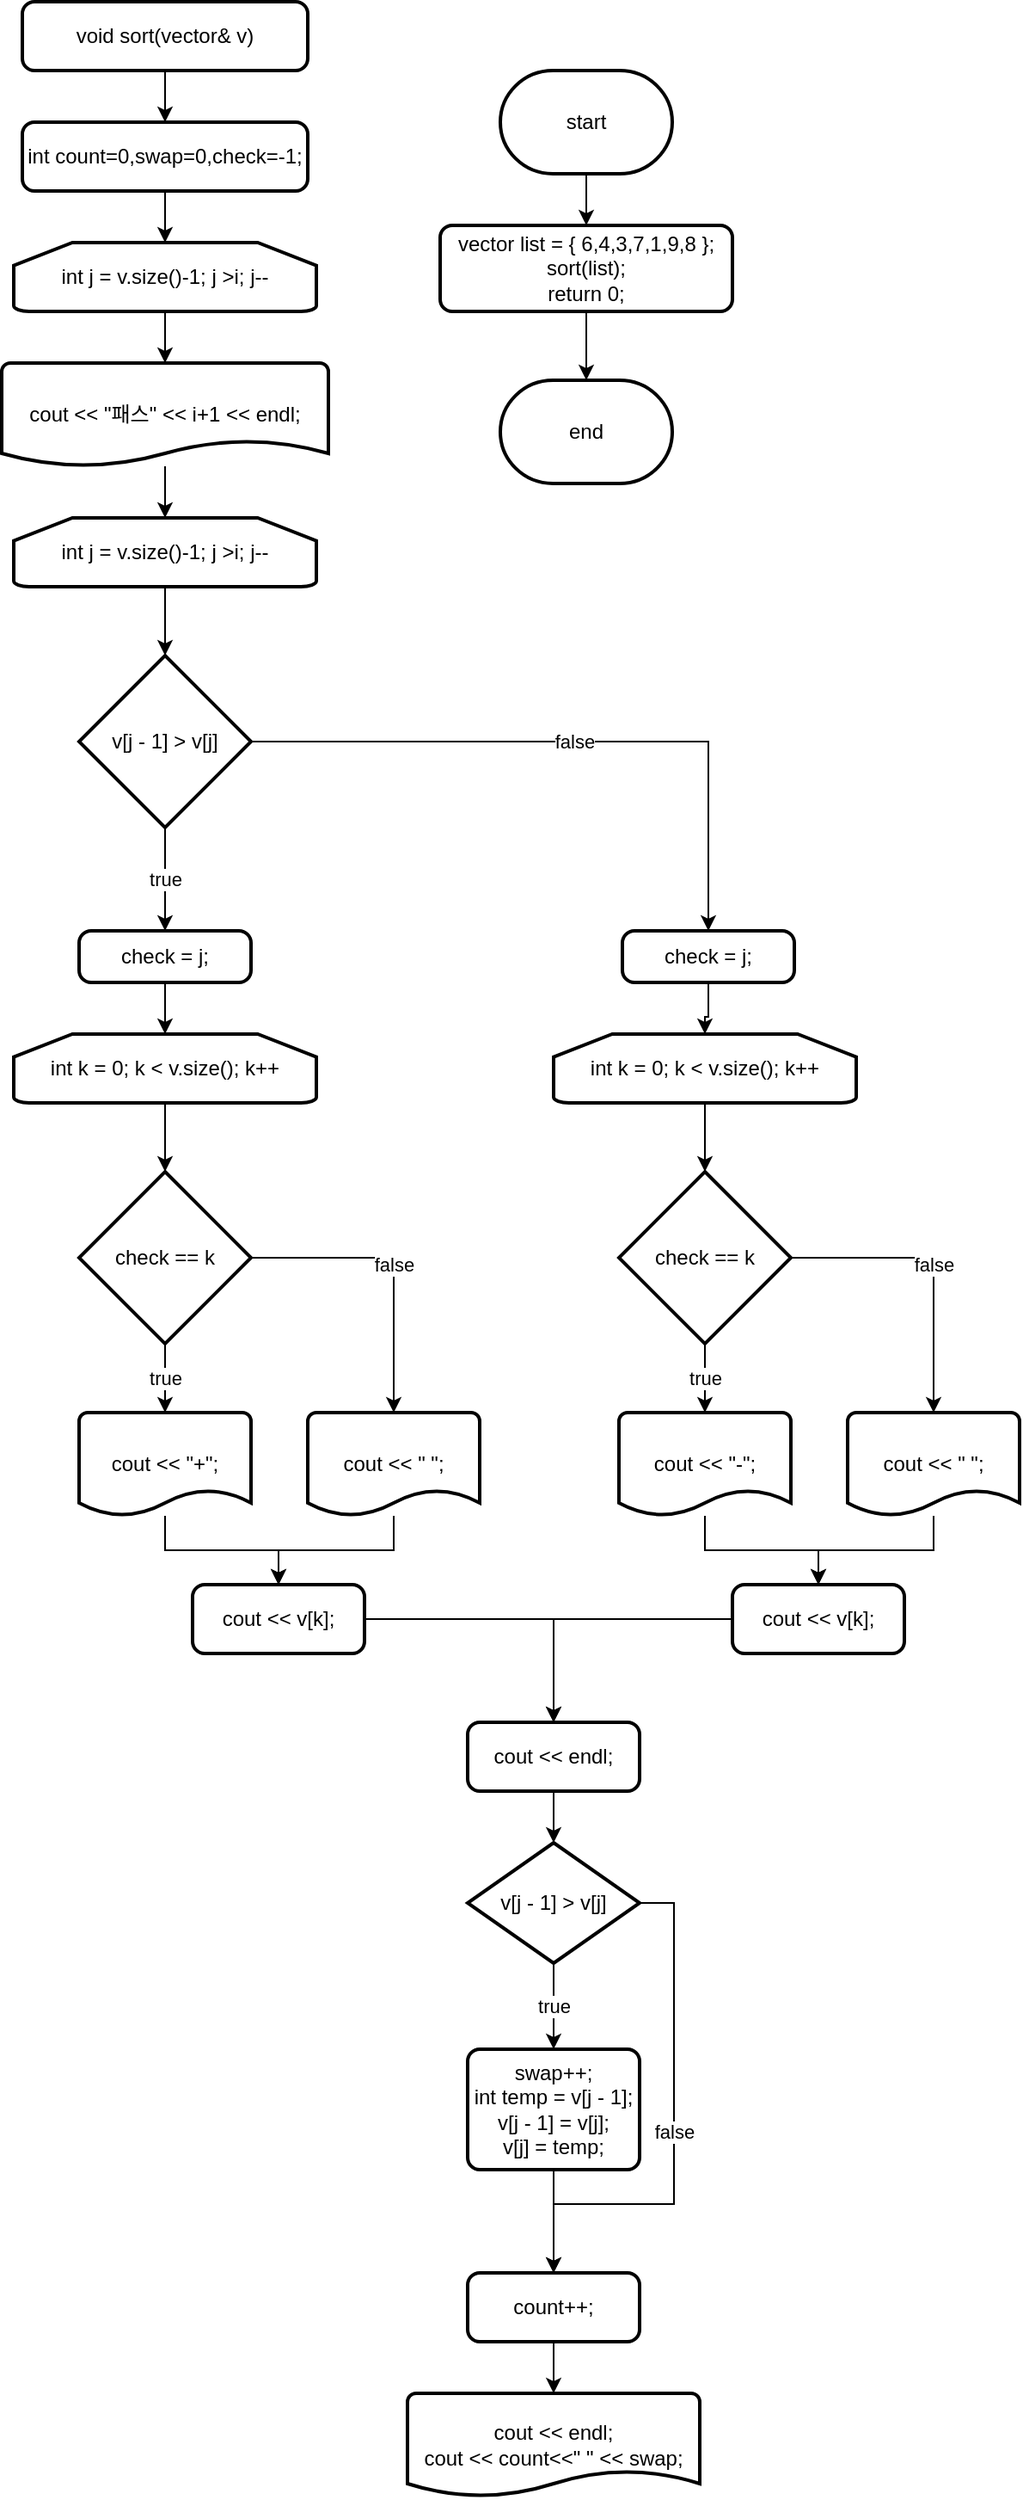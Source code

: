 <mxfile version="20.0.1" type="github">
  <diagram id="BawupxP2Md3fQ7Jq_-S_" name="Page-1">
    <mxGraphModel dx="1791" dy="1878" grid="1" gridSize="10" guides="1" tooltips="1" connect="1" arrows="1" fold="1" page="1" pageScale="1" pageWidth="827" pageHeight="1169" math="0" shadow="0">
      <root>
        <mxCell id="0" />
        <mxCell id="1" parent="0" />
        <mxCell id="lVgsKW6Jp4lGQOpOUO88-2" style="edgeStyle=orthogonalEdgeStyle;rounded=0;orthogonalLoop=1;jettySize=auto;html=1;" edge="1" parent="1" source="lVgsKW6Jp4lGQOpOUO88-1" target="lVgsKW6Jp4lGQOpOUO88-3">
          <mxGeometry relative="1" as="geometry">
            <mxPoint x="410" y="140" as="targetPoint" />
          </mxGeometry>
        </mxCell>
        <mxCell id="lVgsKW6Jp4lGQOpOUO88-1" value="start" style="strokeWidth=2;html=1;shape=mxgraph.flowchart.terminator;whiteSpace=wrap;" vertex="1" parent="1">
          <mxGeometry x="360" y="60" width="100" height="60" as="geometry" />
        </mxCell>
        <mxCell id="lVgsKW6Jp4lGQOpOUO88-6" style="edgeStyle=orthogonalEdgeStyle;rounded=0;orthogonalLoop=1;jettySize=auto;html=1;entryX=0.5;entryY=0;entryDx=0;entryDy=0;entryPerimeter=0;" edge="1" parent="1" source="lVgsKW6Jp4lGQOpOUO88-3" target="lVgsKW6Jp4lGQOpOUO88-5">
          <mxGeometry relative="1" as="geometry" />
        </mxCell>
        <mxCell id="lVgsKW6Jp4lGQOpOUO88-3" value="vector&lt;int&gt; list = { 6,4,3,7,1,9,8 };&#xa;	sort(list);&#xa;	return 0;" style="rounded=1;whiteSpace=wrap;html=1;absoluteArcSize=1;arcSize=14;strokeWidth=2;" vertex="1" parent="1">
          <mxGeometry x="325" y="150" width="170" height="50" as="geometry" />
        </mxCell>
        <mxCell id="lVgsKW6Jp4lGQOpOUO88-7" style="edgeStyle=orthogonalEdgeStyle;rounded=0;orthogonalLoop=1;jettySize=auto;html=1;entryX=0.5;entryY=0;entryDx=0;entryDy=0;" edge="1" parent="1" source="lVgsKW6Jp4lGQOpOUO88-4" target="lVgsKW6Jp4lGQOpOUO88-8">
          <mxGeometry relative="1" as="geometry">
            <mxPoint x="165" y="100" as="targetPoint" />
          </mxGeometry>
        </mxCell>
        <mxCell id="lVgsKW6Jp4lGQOpOUO88-4" value="void sort(vector&lt;int&gt;&amp; v)" style="rounded=1;whiteSpace=wrap;html=1;absoluteArcSize=1;arcSize=14;strokeWidth=2;" vertex="1" parent="1">
          <mxGeometry x="82" y="20" width="166" height="40" as="geometry" />
        </mxCell>
        <mxCell id="lVgsKW6Jp4lGQOpOUO88-5" value="end" style="strokeWidth=2;html=1;shape=mxgraph.flowchart.terminator;whiteSpace=wrap;" vertex="1" parent="1">
          <mxGeometry x="360" y="240" width="100" height="60" as="geometry" />
        </mxCell>
        <mxCell id="lVgsKW6Jp4lGQOpOUO88-9" style="edgeStyle=orthogonalEdgeStyle;rounded=0;orthogonalLoop=1;jettySize=auto;html=1;entryX=0.5;entryY=0;entryDx=0;entryDy=0;entryPerimeter=0;" edge="1" parent="1" source="lVgsKW6Jp4lGQOpOUO88-8" target="lVgsKW6Jp4lGQOpOUO88-26">
          <mxGeometry relative="1" as="geometry">
            <mxPoint x="165" y="180" as="targetPoint" />
          </mxGeometry>
        </mxCell>
        <mxCell id="lVgsKW6Jp4lGQOpOUO88-8" value="int count=0,swap=0,check=-1;" style="rounded=1;whiteSpace=wrap;html=1;absoluteArcSize=1;arcSize=14;strokeWidth=2;" vertex="1" parent="1">
          <mxGeometry x="82" y="90" width="166" height="40" as="geometry" />
        </mxCell>
        <mxCell id="lVgsKW6Jp4lGQOpOUO88-11" style="edgeStyle=orthogonalEdgeStyle;rounded=0;orthogonalLoop=1;jettySize=auto;html=1;entryX=0.5;entryY=0;entryDx=0;entryDy=0;entryPerimeter=0;" edge="1" parent="1" source="lVgsKW6Jp4lGQOpOUO88-10" target="lVgsKW6Jp4lGQOpOUO88-12">
          <mxGeometry relative="1" as="geometry">
            <mxPoint x="165" y="420" as="targetPoint" />
          </mxGeometry>
        </mxCell>
        <mxCell id="lVgsKW6Jp4lGQOpOUO88-10" value="int j = v.size()-1; j &gt;i; j--" style="strokeWidth=2;html=1;shape=mxgraph.flowchart.loop_limit;whiteSpace=wrap;" vertex="1" parent="1">
          <mxGeometry x="77" y="320" width="176" height="40" as="geometry" />
        </mxCell>
        <mxCell id="lVgsKW6Jp4lGQOpOUO88-13" value="true" style="edgeStyle=orthogonalEdgeStyle;rounded=0;orthogonalLoop=1;jettySize=auto;html=1;" edge="1" parent="1" source="lVgsKW6Jp4lGQOpOUO88-12" target="lVgsKW6Jp4lGQOpOUO88-14">
          <mxGeometry relative="1" as="geometry">
            <mxPoint x="165" y="540" as="targetPoint" />
          </mxGeometry>
        </mxCell>
        <mxCell id="lVgsKW6Jp4lGQOpOUO88-34" value="false" style="edgeStyle=orthogonalEdgeStyle;rounded=0;orthogonalLoop=1;jettySize=auto;html=1;entryX=0.5;entryY=0;entryDx=0;entryDy=0;" edge="1" parent="1" source="lVgsKW6Jp4lGQOpOUO88-12" target="lVgsKW6Jp4lGQOpOUO88-35">
          <mxGeometry relative="1" as="geometry">
            <mxPoint x="421" y="450" as="targetPoint" />
          </mxGeometry>
        </mxCell>
        <mxCell id="lVgsKW6Jp4lGQOpOUO88-12" value="v[j - 1] &gt; v[j]" style="strokeWidth=2;html=1;shape=mxgraph.flowchart.decision;whiteSpace=wrap;" vertex="1" parent="1">
          <mxGeometry x="115" y="400" width="100" height="100" as="geometry" />
        </mxCell>
        <mxCell id="lVgsKW6Jp4lGQOpOUO88-16" style="edgeStyle=orthogonalEdgeStyle;rounded=0;orthogonalLoop=1;jettySize=auto;html=1;entryX=0.5;entryY=0;entryDx=0;entryDy=0;entryPerimeter=0;" edge="1" parent="1" source="lVgsKW6Jp4lGQOpOUO88-14" target="lVgsKW6Jp4lGQOpOUO88-15">
          <mxGeometry relative="1" as="geometry" />
        </mxCell>
        <mxCell id="lVgsKW6Jp4lGQOpOUO88-14" value="check = j;" style="rounded=1;whiteSpace=wrap;html=1;absoluteArcSize=1;arcSize=14;strokeWidth=2;" vertex="1" parent="1">
          <mxGeometry x="115" y="560" width="100" height="30" as="geometry" />
        </mxCell>
        <mxCell id="lVgsKW6Jp4lGQOpOUO88-17" style="edgeStyle=orthogonalEdgeStyle;rounded=0;orthogonalLoop=1;jettySize=auto;html=1;" edge="1" parent="1" source="lVgsKW6Jp4lGQOpOUO88-15" target="lVgsKW6Jp4lGQOpOUO88-18">
          <mxGeometry relative="1" as="geometry">
            <mxPoint x="165" y="690" as="targetPoint" />
          </mxGeometry>
        </mxCell>
        <mxCell id="lVgsKW6Jp4lGQOpOUO88-15" value="int k = 0; k &lt; v.size(); k++" style="strokeWidth=2;html=1;shape=mxgraph.flowchart.loop_limit;whiteSpace=wrap;" vertex="1" parent="1">
          <mxGeometry x="77" y="620" width="176" height="40" as="geometry" />
        </mxCell>
        <mxCell id="lVgsKW6Jp4lGQOpOUO88-19" value="true" style="edgeStyle=orthogonalEdgeStyle;rounded=0;orthogonalLoop=1;jettySize=auto;html=1;entryX=0.5;entryY=0;entryDx=0;entryDy=0;entryPerimeter=0;" edge="1" parent="1" source="lVgsKW6Jp4lGQOpOUO88-18" target="lVgsKW6Jp4lGQOpOUO88-24">
          <mxGeometry relative="1" as="geometry">
            <mxPoint x="165" y="840" as="targetPoint" />
          </mxGeometry>
        </mxCell>
        <mxCell id="lVgsKW6Jp4lGQOpOUO88-21" value="false" style="edgeStyle=orthogonalEdgeStyle;rounded=0;orthogonalLoop=1;jettySize=auto;html=1;entryX=0.5;entryY=0;entryDx=0;entryDy=0;entryPerimeter=0;" edge="1" parent="1" source="lVgsKW6Jp4lGQOpOUO88-18" target="lVgsKW6Jp4lGQOpOUO88-30">
          <mxGeometry relative="1" as="geometry">
            <mxPoint x="281" y="750" as="targetPoint" />
            <Array as="points">
              <mxPoint x="298" y="750" />
            </Array>
          </mxGeometry>
        </mxCell>
        <mxCell id="lVgsKW6Jp4lGQOpOUO88-18" value="check == k" style="strokeWidth=2;html=1;shape=mxgraph.flowchart.decision;whiteSpace=wrap;" vertex="1" parent="1">
          <mxGeometry x="115" y="700" width="100" height="100" as="geometry" />
        </mxCell>
        <mxCell id="lVgsKW6Jp4lGQOpOUO88-32" style="edgeStyle=orthogonalEdgeStyle;rounded=0;orthogonalLoop=1;jettySize=auto;html=1;entryX=0.5;entryY=0;entryDx=0;entryDy=0;" edge="1" parent="1" source="lVgsKW6Jp4lGQOpOUO88-24" target="lVgsKW6Jp4lGQOpOUO88-31">
          <mxGeometry relative="1" as="geometry" />
        </mxCell>
        <mxCell id="lVgsKW6Jp4lGQOpOUO88-24" value="cout &lt;&lt; &quot;+&quot;;" style="strokeWidth=2;html=1;shape=mxgraph.flowchart.document2;whiteSpace=wrap;size=0.25;" vertex="1" parent="1">
          <mxGeometry x="115" y="840" width="100" height="60" as="geometry" />
        </mxCell>
        <mxCell id="lVgsKW6Jp4lGQOpOUO88-29" style="edgeStyle=orthogonalEdgeStyle;rounded=0;orthogonalLoop=1;jettySize=auto;html=1;entryX=0.5;entryY=0;entryDx=0;entryDy=0;entryPerimeter=0;" edge="1" parent="1" source="lVgsKW6Jp4lGQOpOUO88-25" target="lVgsKW6Jp4lGQOpOUO88-10">
          <mxGeometry relative="1" as="geometry" />
        </mxCell>
        <mxCell id="lVgsKW6Jp4lGQOpOUO88-25" value="cout &lt;&lt; &quot;패스&quot; &lt;&lt; i+1 &lt;&lt; endl;" style="strokeWidth=2;html=1;shape=mxgraph.flowchart.document2;whiteSpace=wrap;size=0.25;" vertex="1" parent="1">
          <mxGeometry x="70" y="230" width="190" height="60" as="geometry" />
        </mxCell>
        <mxCell id="lVgsKW6Jp4lGQOpOUO88-27" style="edgeStyle=orthogonalEdgeStyle;rounded=0;orthogonalLoop=1;jettySize=auto;html=1;entryX=0.5;entryY=0;entryDx=0;entryDy=0;entryPerimeter=0;" edge="1" parent="1" source="lVgsKW6Jp4lGQOpOUO88-26" target="lVgsKW6Jp4lGQOpOUO88-25">
          <mxGeometry relative="1" as="geometry" />
        </mxCell>
        <mxCell id="lVgsKW6Jp4lGQOpOUO88-26" value="int j = v.size()-1; j &gt;i; j--" style="strokeWidth=2;html=1;shape=mxgraph.flowchart.loop_limit;whiteSpace=wrap;" vertex="1" parent="1">
          <mxGeometry x="77" y="160" width="176" height="40" as="geometry" />
        </mxCell>
        <mxCell id="lVgsKW6Jp4lGQOpOUO88-33" style="edgeStyle=orthogonalEdgeStyle;rounded=0;orthogonalLoop=1;jettySize=auto;html=1;entryX=0.5;entryY=0;entryDx=0;entryDy=0;" edge="1" parent="1" source="lVgsKW6Jp4lGQOpOUO88-30" target="lVgsKW6Jp4lGQOpOUO88-31">
          <mxGeometry relative="1" as="geometry" />
        </mxCell>
        <mxCell id="lVgsKW6Jp4lGQOpOUO88-30" value="cout &lt;&lt; &quot; &quot;;" style="strokeWidth=2;html=1;shape=mxgraph.flowchart.document2;whiteSpace=wrap;size=0.25;" vertex="1" parent="1">
          <mxGeometry x="248" y="840" width="100" height="60" as="geometry" />
        </mxCell>
        <mxCell id="lVgsKW6Jp4lGQOpOUO88-47" style="edgeStyle=orthogonalEdgeStyle;rounded=0;orthogonalLoop=1;jettySize=auto;html=1;" edge="1" parent="1" source="lVgsKW6Jp4lGQOpOUO88-31" target="lVgsKW6Jp4lGQOpOUO88-48">
          <mxGeometry relative="1" as="geometry">
            <mxPoint x="391" y="1040" as="targetPoint" />
          </mxGeometry>
        </mxCell>
        <mxCell id="lVgsKW6Jp4lGQOpOUO88-31" value="cout &lt;&lt; v[k];" style="rounded=1;whiteSpace=wrap;html=1;absoluteArcSize=1;arcSize=14;strokeWidth=2;" vertex="1" parent="1">
          <mxGeometry x="181" y="940" width="100" height="40" as="geometry" />
        </mxCell>
        <mxCell id="lVgsKW6Jp4lGQOpOUO88-46" style="edgeStyle=orthogonalEdgeStyle;rounded=0;orthogonalLoop=1;jettySize=auto;html=1;entryX=0.5;entryY=0;entryDx=0;entryDy=0;entryPerimeter=0;" edge="1" parent="1" source="lVgsKW6Jp4lGQOpOUO88-35" target="lVgsKW6Jp4lGQOpOUO88-37">
          <mxGeometry relative="1" as="geometry" />
        </mxCell>
        <mxCell id="lVgsKW6Jp4lGQOpOUO88-35" value="check = j;" style="rounded=1;whiteSpace=wrap;html=1;absoluteArcSize=1;arcSize=14;strokeWidth=2;" vertex="1" parent="1">
          <mxGeometry x="431" y="560" width="100" height="30" as="geometry" />
        </mxCell>
        <mxCell id="lVgsKW6Jp4lGQOpOUO88-36" style="edgeStyle=orthogonalEdgeStyle;rounded=0;orthogonalLoop=1;jettySize=auto;html=1;" edge="1" parent="1" source="lVgsKW6Jp4lGQOpOUO88-37" target="lVgsKW6Jp4lGQOpOUO88-40">
          <mxGeometry relative="1" as="geometry">
            <mxPoint x="479" y="690" as="targetPoint" />
          </mxGeometry>
        </mxCell>
        <mxCell id="lVgsKW6Jp4lGQOpOUO88-37" value="int k = 0; k &lt; v.size(); k++" style="strokeWidth=2;html=1;shape=mxgraph.flowchart.loop_limit;whiteSpace=wrap;" vertex="1" parent="1">
          <mxGeometry x="391" y="620" width="176" height="40" as="geometry" />
        </mxCell>
        <mxCell id="lVgsKW6Jp4lGQOpOUO88-38" value="true" style="edgeStyle=orthogonalEdgeStyle;rounded=0;orthogonalLoop=1;jettySize=auto;html=1;entryX=0.5;entryY=0;entryDx=0;entryDy=0;entryPerimeter=0;" edge="1" parent="1" source="lVgsKW6Jp4lGQOpOUO88-40" target="lVgsKW6Jp4lGQOpOUO88-42">
          <mxGeometry relative="1" as="geometry">
            <mxPoint x="479" y="840" as="targetPoint" />
          </mxGeometry>
        </mxCell>
        <mxCell id="lVgsKW6Jp4lGQOpOUO88-39" value="false" style="edgeStyle=orthogonalEdgeStyle;rounded=0;orthogonalLoop=1;jettySize=auto;html=1;entryX=0.5;entryY=0;entryDx=0;entryDy=0;entryPerimeter=0;" edge="1" parent="1" source="lVgsKW6Jp4lGQOpOUO88-40" target="lVgsKW6Jp4lGQOpOUO88-44">
          <mxGeometry relative="1" as="geometry">
            <mxPoint x="595" y="750" as="targetPoint" />
            <Array as="points">
              <mxPoint x="612" y="750" />
            </Array>
          </mxGeometry>
        </mxCell>
        <mxCell id="lVgsKW6Jp4lGQOpOUO88-40" value="check == k" style="strokeWidth=2;html=1;shape=mxgraph.flowchart.decision;whiteSpace=wrap;" vertex="1" parent="1">
          <mxGeometry x="429" y="700" width="100" height="100" as="geometry" />
        </mxCell>
        <mxCell id="lVgsKW6Jp4lGQOpOUO88-41" style="edgeStyle=orthogonalEdgeStyle;rounded=0;orthogonalLoop=1;jettySize=auto;html=1;entryX=0.5;entryY=0;entryDx=0;entryDy=0;" edge="1" parent="1" source="lVgsKW6Jp4lGQOpOUO88-42" target="lVgsKW6Jp4lGQOpOUO88-45">
          <mxGeometry relative="1" as="geometry" />
        </mxCell>
        <mxCell id="lVgsKW6Jp4lGQOpOUO88-42" value="cout &amp;lt;&amp;lt; &quot;-&quot;;" style="strokeWidth=2;html=1;shape=mxgraph.flowchart.document2;whiteSpace=wrap;size=0.25;" vertex="1" parent="1">
          <mxGeometry x="429" y="840" width="100" height="60" as="geometry" />
        </mxCell>
        <mxCell id="lVgsKW6Jp4lGQOpOUO88-43" style="edgeStyle=orthogonalEdgeStyle;rounded=0;orthogonalLoop=1;jettySize=auto;html=1;entryX=0.5;entryY=0;entryDx=0;entryDy=0;" edge="1" parent="1" source="lVgsKW6Jp4lGQOpOUO88-44" target="lVgsKW6Jp4lGQOpOUO88-45">
          <mxGeometry relative="1" as="geometry" />
        </mxCell>
        <mxCell id="lVgsKW6Jp4lGQOpOUO88-44" value="cout &lt;&lt; &quot; &quot;;" style="strokeWidth=2;html=1;shape=mxgraph.flowchart.document2;whiteSpace=wrap;size=0.25;" vertex="1" parent="1">
          <mxGeometry x="562" y="840" width="100" height="60" as="geometry" />
        </mxCell>
        <mxCell id="lVgsKW6Jp4lGQOpOUO88-49" style="edgeStyle=orthogonalEdgeStyle;rounded=0;orthogonalLoop=1;jettySize=auto;html=1;" edge="1" parent="1" source="lVgsKW6Jp4lGQOpOUO88-45" target="lVgsKW6Jp4lGQOpOUO88-48">
          <mxGeometry relative="1" as="geometry" />
        </mxCell>
        <mxCell id="lVgsKW6Jp4lGQOpOUO88-45" value="cout &lt;&lt; v[k];" style="rounded=1;whiteSpace=wrap;html=1;absoluteArcSize=1;arcSize=14;strokeWidth=2;" vertex="1" parent="1">
          <mxGeometry x="495" y="940" width="100" height="40" as="geometry" />
        </mxCell>
        <mxCell id="lVgsKW6Jp4lGQOpOUO88-50" style="edgeStyle=orthogonalEdgeStyle;rounded=0;orthogonalLoop=1;jettySize=auto;html=1;" edge="1" parent="1" source="lVgsKW6Jp4lGQOpOUO88-48" target="lVgsKW6Jp4lGQOpOUO88-51">
          <mxGeometry relative="1" as="geometry">
            <mxPoint x="391" y="1120" as="targetPoint" />
          </mxGeometry>
        </mxCell>
        <mxCell id="lVgsKW6Jp4lGQOpOUO88-48" value="cout &lt;&lt; endl;" style="rounded=1;whiteSpace=wrap;html=1;absoluteArcSize=1;arcSize=14;strokeWidth=2;" vertex="1" parent="1">
          <mxGeometry x="341" y="1020" width="100" height="40" as="geometry" />
        </mxCell>
        <mxCell id="lVgsKW6Jp4lGQOpOUO88-52" value="true" style="edgeStyle=orthogonalEdgeStyle;rounded=0;orthogonalLoop=1;jettySize=auto;html=1;entryX=0.5;entryY=0;entryDx=0;entryDy=0;" edge="1" parent="1" source="lVgsKW6Jp4lGQOpOUO88-51" target="lVgsKW6Jp4lGQOpOUO88-53">
          <mxGeometry relative="1" as="geometry">
            <mxPoint x="391" y="1210" as="targetPoint" />
          </mxGeometry>
        </mxCell>
        <mxCell id="lVgsKW6Jp4lGQOpOUO88-54" value="false" style="edgeStyle=orthogonalEdgeStyle;rounded=0;orthogonalLoop=1;jettySize=auto;html=1;exitX=1;exitY=0.5;exitDx=0;exitDy=0;exitPerimeter=0;" edge="1" parent="1" source="lVgsKW6Jp4lGQOpOUO88-51" target="lVgsKW6Jp4lGQOpOUO88-55">
          <mxGeometry relative="1" as="geometry">
            <mxPoint x="501" y="1290" as="targetPoint" />
            <mxPoint x="461" y="1170" as="sourcePoint" />
            <Array as="points">
              <mxPoint x="461" y="1125" />
              <mxPoint x="461" y="1300" />
              <mxPoint x="391" y="1300" />
            </Array>
          </mxGeometry>
        </mxCell>
        <mxCell id="lVgsKW6Jp4lGQOpOUO88-51" value="v[j - 1] &gt; v[j]" style="strokeWidth=2;html=1;shape=mxgraph.flowchart.decision;whiteSpace=wrap;" vertex="1" parent="1">
          <mxGeometry x="341" y="1090" width="100" height="70" as="geometry" />
        </mxCell>
        <mxCell id="lVgsKW6Jp4lGQOpOUO88-56" style="edgeStyle=orthogonalEdgeStyle;rounded=0;orthogonalLoop=1;jettySize=auto;html=1;entryX=0.5;entryY=0;entryDx=0;entryDy=0;" edge="1" parent="1" source="lVgsKW6Jp4lGQOpOUO88-53" target="lVgsKW6Jp4lGQOpOUO88-55">
          <mxGeometry relative="1" as="geometry" />
        </mxCell>
        <mxCell id="lVgsKW6Jp4lGQOpOUO88-53" value="swap++;&#xa;				int temp = v[j - 1];&#xa;				v[j - 1] = v[j];&#xa;				v[j] = temp;" style="rounded=1;whiteSpace=wrap;html=1;absoluteArcSize=1;arcSize=14;strokeWidth=2;" vertex="1" parent="1">
          <mxGeometry x="341" y="1210" width="100" height="70" as="geometry" />
        </mxCell>
        <mxCell id="lVgsKW6Jp4lGQOpOUO88-58" style="edgeStyle=orthogonalEdgeStyle;rounded=0;orthogonalLoop=1;jettySize=auto;html=1;entryX=0.5;entryY=0;entryDx=0;entryDy=0;entryPerimeter=0;" edge="1" parent="1" source="lVgsKW6Jp4lGQOpOUO88-55" target="lVgsKW6Jp4lGQOpOUO88-57">
          <mxGeometry relative="1" as="geometry" />
        </mxCell>
        <mxCell id="lVgsKW6Jp4lGQOpOUO88-55" value="count++;" style="rounded=1;whiteSpace=wrap;html=1;absoluteArcSize=1;arcSize=14;strokeWidth=2;" vertex="1" parent="1">
          <mxGeometry x="341" y="1340" width="100" height="40" as="geometry" />
        </mxCell>
        <mxCell id="lVgsKW6Jp4lGQOpOUO88-57" value="cout &lt;&lt; endl;&#xa;	cout &lt;&lt; count&lt;&lt;&quot; &quot; &lt;&lt; swap;" style="strokeWidth=2;html=1;shape=mxgraph.flowchart.document2;whiteSpace=wrap;size=0.25;" vertex="1" parent="1">
          <mxGeometry x="306" y="1410" width="170" height="60" as="geometry" />
        </mxCell>
      </root>
    </mxGraphModel>
  </diagram>
</mxfile>
